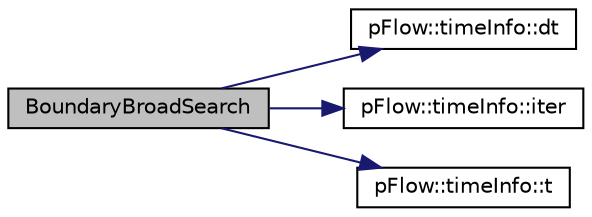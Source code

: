 digraph "BoundaryBroadSearch"
{
 // LATEX_PDF_SIZE
  edge [fontname="Helvetica",fontsize="10",labelfontname="Helvetica",labelfontsize="10"];
  node [fontname="Helvetica",fontsize="10",shape=record];
  rankdir="LR";
  Node1 [label="BoundaryBroadSearch",height=0.2,width=0.4,color="black", fillcolor="grey75", style="filled", fontcolor="black",tooltip=" "];
  Node1 -> Node2 [color="midnightblue",fontsize="10",style="solid",fontname="Helvetica"];
  Node2 [label="pFlow::timeInfo::dt",height=0.2,width=0.4,color="black", fillcolor="white", style="filled",URL="$classpFlow_1_1timeInfo.html#ab27fc2e669d34a0f956786f8000ca284",tooltip=" "];
  Node1 -> Node3 [color="midnightblue",fontsize="10",style="solid",fontname="Helvetica"];
  Node3 [label="pFlow::timeInfo::iter",height=0.2,width=0.4,color="black", fillcolor="white", style="filled",URL="$classpFlow_1_1timeInfo.html#aafddac2ca8db0456c5674a914ed28545",tooltip=" "];
  Node1 -> Node4 [color="midnightblue",fontsize="10",style="solid",fontname="Helvetica"];
  Node4 [label="pFlow::timeInfo::t",height=0.2,width=0.4,color="black", fillcolor="white", style="filled",URL="$classpFlow_1_1timeInfo.html#abf39a85732afffe30b0bc9f11f3294cd",tooltip=" "];
}
